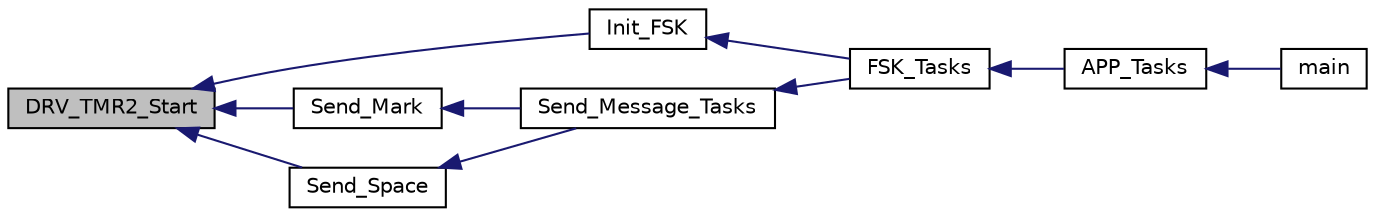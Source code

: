 digraph "DRV_TMR2_Start"
{
  edge [fontname="Helvetica",fontsize="10",labelfontname="Helvetica",labelfontsize="10"];
  node [fontname="Helvetica",fontsize="10",shape=record];
  rankdir="LR";
  Node326 [label="DRV_TMR2_Start",height=0.2,width=0.4,color="black", fillcolor="grey75", style="filled", fontcolor="black"];
  Node326 -> Node327 [dir="back",color="midnightblue",fontsize="10",style="solid",fontname="Helvetica"];
  Node327 [label="Init_FSK",height=0.2,width=0.4,color="black", fillcolor="white", style="filled",URL="$inszt__fsk_8c.html#abf81b4f4803cca658397c138bc6fe2d0"];
  Node327 -> Node328 [dir="back",color="midnightblue",fontsize="10",style="solid",fontname="Helvetica"];
  Node328 [label="FSK_Tasks",height=0.2,width=0.4,color="black", fillcolor="white", style="filled",URL="$inszt__fsk_8c.html#a86e42784b2bc0d852d28898161103760"];
  Node328 -> Node329 [dir="back",color="midnightblue",fontsize="10",style="solid",fontname="Helvetica"];
  Node329 [label="APP_Tasks",height=0.2,width=0.4,color="black", fillcolor="white", style="filled",URL="$inszt__app_8c.html#a859aee46b660cfee47cfd45ce08f6862"];
  Node329 -> Node330 [dir="back",color="midnightblue",fontsize="10",style="solid",fontname="Helvetica"];
  Node330 [label="main",height=0.2,width=0.4,color="black", fillcolor="white", style="filled",URL="$inszt__main_8c.html#a840291bc02cba5474a4cb46a9b9566fe"];
  Node326 -> Node331 [dir="back",color="midnightblue",fontsize="10",style="solid",fontname="Helvetica"];
  Node331 [label="Send_Mark",height=0.2,width=0.4,color="black", fillcolor="white", style="filled",URL="$inszt__fsk_8c.html#af6df46cfba14cca3d40316ea7fd73864"];
  Node331 -> Node332 [dir="back",color="midnightblue",fontsize="10",style="solid",fontname="Helvetica"];
  Node332 [label="Send_Message_Tasks",height=0.2,width=0.4,color="black", fillcolor="white", style="filled",URL="$inszt__fsk_8c.html#a45a8cc3ff099bf7fc92d3f6328fc0177"];
  Node332 -> Node328 [dir="back",color="midnightblue",fontsize="10",style="solid",fontname="Helvetica"];
  Node326 -> Node333 [dir="back",color="midnightblue",fontsize="10",style="solid",fontname="Helvetica"];
  Node333 [label="Send_Space",height=0.2,width=0.4,color="black", fillcolor="white", style="filled",URL="$inszt__fsk_8c.html#ad64d2f0c440d4a040bc0efd2f44d24e4"];
  Node333 -> Node332 [dir="back",color="midnightblue",fontsize="10",style="solid",fontname="Helvetica"];
}
